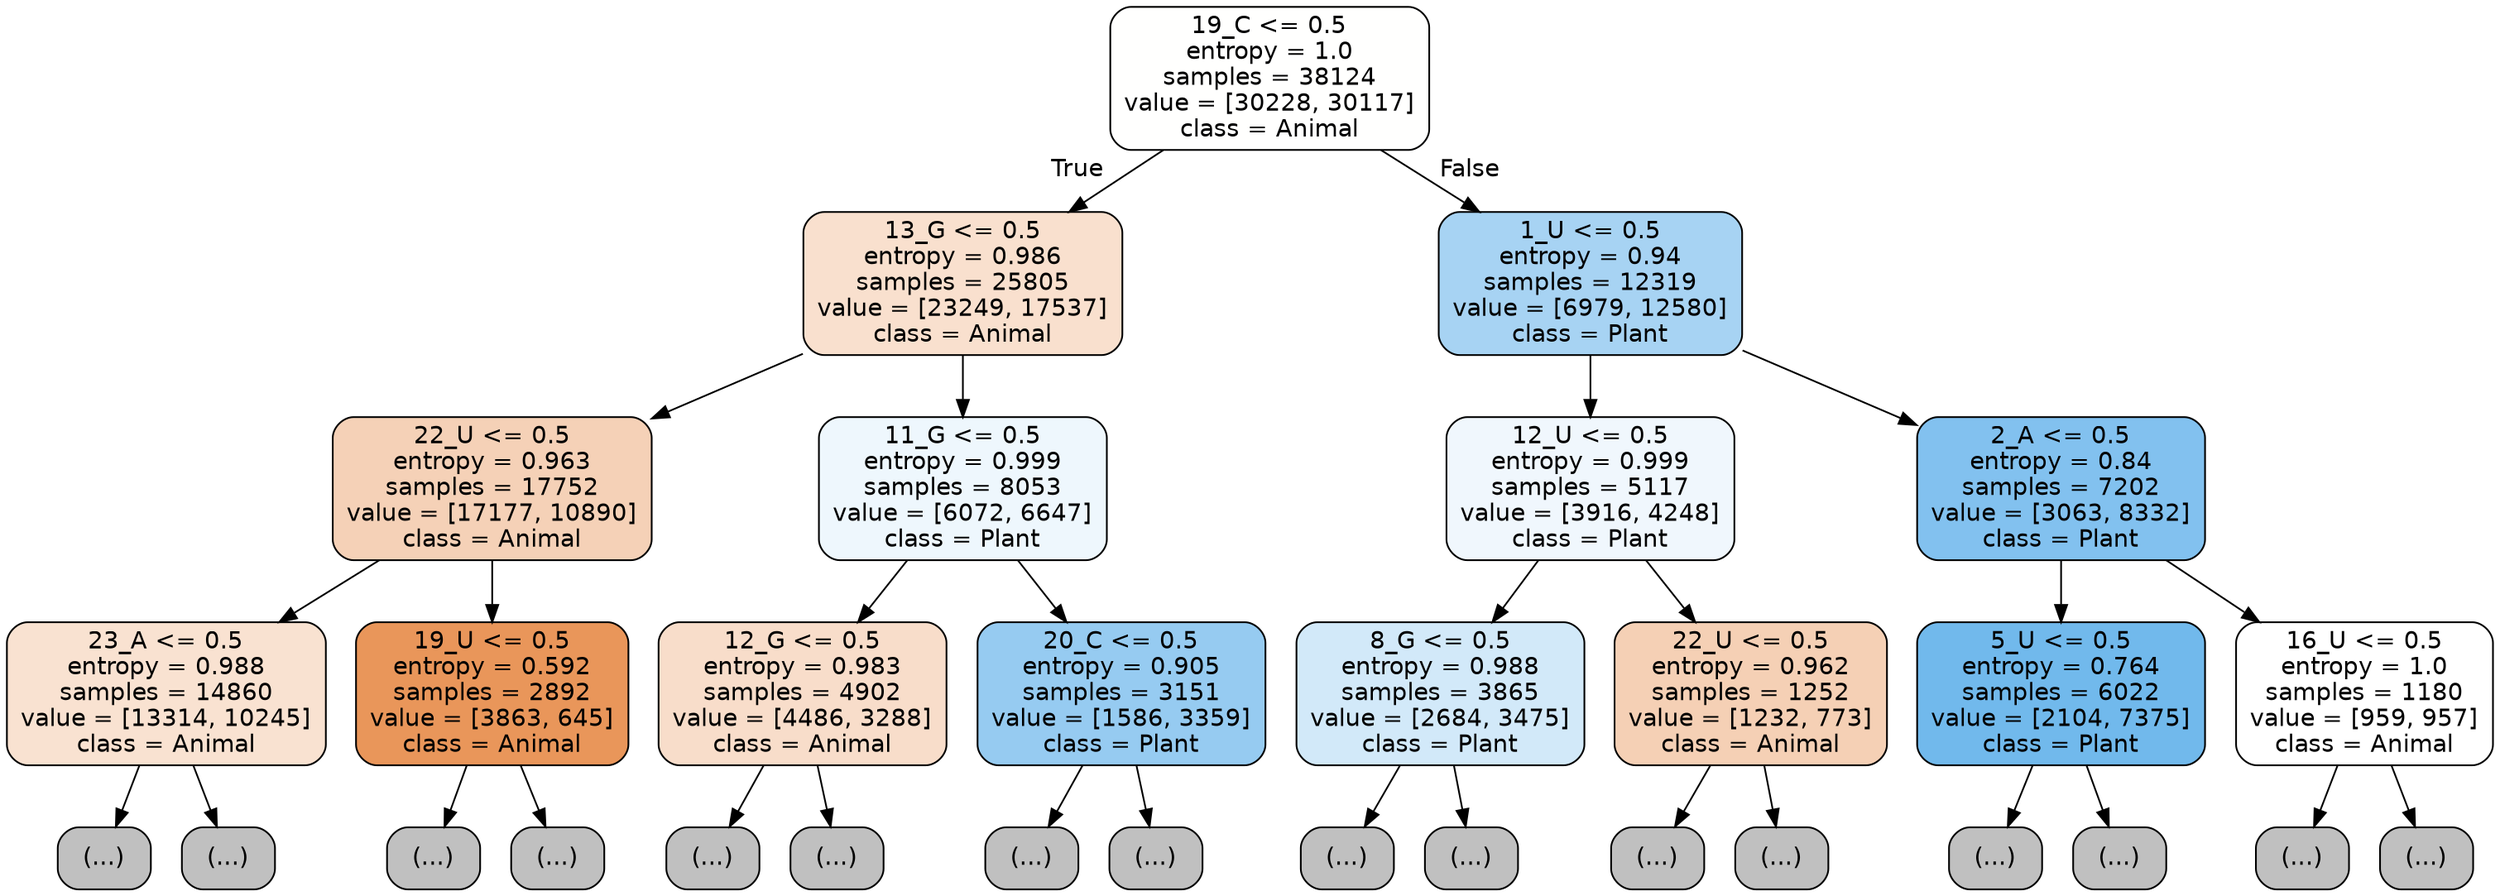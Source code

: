 digraph Tree {
node [shape=box, style="filled, rounded", color="black", fontname="helvetica"] ;
edge [fontname="helvetica"] ;
0 [label="19_C <= 0.5\nentropy = 1.0\nsamples = 38124\nvalue = [30228, 30117]\nclass = Animal", fillcolor="#fffffe"] ;
1 [label="13_G <= 0.5\nentropy = 0.986\nsamples = 25805\nvalue = [23249, 17537]\nclass = Animal", fillcolor="#f9e0ce"] ;
0 -> 1 [labeldistance=2.5, labelangle=45, headlabel="True"] ;
2 [label="22_U <= 0.5\nentropy = 0.963\nsamples = 17752\nvalue = [17177, 10890]\nclass = Animal", fillcolor="#f5d1b7"] ;
1 -> 2 ;
3 [label="23_A <= 0.5\nentropy = 0.988\nsamples = 14860\nvalue = [13314, 10245]\nclass = Animal", fillcolor="#f9e2d1"] ;
2 -> 3 ;
4 [label="(...)", fillcolor="#C0C0C0"] ;
3 -> 4 ;
7629 [label="(...)", fillcolor="#C0C0C0"] ;
3 -> 7629 ;
7954 [label="19_U <= 0.5\nentropy = 0.592\nsamples = 2892\nvalue = [3863, 645]\nclass = Animal", fillcolor="#e9965a"] ;
2 -> 7954 ;
7955 [label="(...)", fillcolor="#C0C0C0"] ;
7954 -> 7955 ;
8708 [label="(...)", fillcolor="#C0C0C0"] ;
7954 -> 8708 ;
9009 [label="11_G <= 0.5\nentropy = 0.999\nsamples = 8053\nvalue = [6072, 6647]\nclass = Plant", fillcolor="#eef7fd"] ;
1 -> 9009 ;
9010 [label="12_G <= 0.5\nentropy = 0.983\nsamples = 4902\nvalue = [4486, 3288]\nclass = Animal", fillcolor="#f8ddca"] ;
9009 -> 9010 ;
9011 [label="(...)", fillcolor="#C0C0C0"] ;
9010 -> 9011 ;
10848 [label="(...)", fillcolor="#C0C0C0"] ;
9010 -> 10848 ;
11555 [label="20_C <= 0.5\nentropy = 0.905\nsamples = 3151\nvalue = [1586, 3359]\nclass = Plant", fillcolor="#96cbf1"] ;
9009 -> 11555 ;
11556 [label="(...)", fillcolor="#C0C0C0"] ;
11555 -> 11556 ;
12375 [label="(...)", fillcolor="#C0C0C0"] ;
11555 -> 12375 ;
12618 [label="1_U <= 0.5\nentropy = 0.94\nsamples = 12319\nvalue = [6979, 12580]\nclass = Plant", fillcolor="#a7d3f3"] ;
0 -> 12618 [labeldistance=2.5, labelangle=-45, headlabel="False"] ;
12619 [label="12_U <= 0.5\nentropy = 0.999\nsamples = 5117\nvalue = [3916, 4248]\nclass = Plant", fillcolor="#f0f7fd"] ;
12618 -> 12619 ;
12620 [label="8_G <= 0.5\nentropy = 0.988\nsamples = 3865\nvalue = [2684, 3475]\nclass = Plant", fillcolor="#d2e9f9"] ;
12619 -> 12620 ;
12621 [label="(...)", fillcolor="#C0C0C0"] ;
12620 -> 12621 ;
13864 [label="(...)", fillcolor="#C0C0C0"] ;
12620 -> 13864 ;
14329 [label="22_U <= 0.5\nentropy = 0.962\nsamples = 1252\nvalue = [1232, 773]\nclass = Animal", fillcolor="#f5d0b5"] ;
12619 -> 14329 ;
14330 [label="(...)", fillcolor="#C0C0C0"] ;
14329 -> 14330 ;
14949 [label="(...)", fillcolor="#C0C0C0"] ;
14329 -> 14949 ;
15028 [label="2_A <= 0.5\nentropy = 0.84\nsamples = 7202\nvalue = [3063, 8332]\nclass = Plant", fillcolor="#82c1ef"] ;
12618 -> 15028 ;
15029 [label="5_U <= 0.5\nentropy = 0.764\nsamples = 6022\nvalue = [2104, 7375]\nclass = Plant", fillcolor="#71b9ec"] ;
15028 -> 15029 ;
15030 [label="(...)", fillcolor="#C0C0C0"] ;
15029 -> 15030 ;
16167 [label="(...)", fillcolor="#C0C0C0"] ;
15029 -> 16167 ;
16536 [label="16_U <= 0.5\nentropy = 1.0\nsamples = 1180\nvalue = [959, 957]\nclass = Animal", fillcolor="#ffffff"] ;
15028 -> 16536 ;
16537 [label="(...)", fillcolor="#C0C0C0"] ;
16536 -> 16537 ;
16786 [label="(...)", fillcolor="#C0C0C0"] ;
16536 -> 16786 ;
}